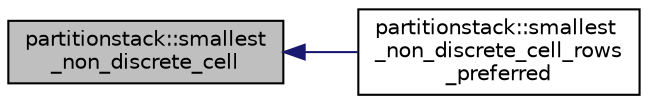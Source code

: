 digraph "partitionstack::smallest_non_discrete_cell"
{
  edge [fontname="Helvetica",fontsize="10",labelfontname="Helvetica",labelfontsize="10"];
  node [fontname="Helvetica",fontsize="10",shape=record];
  rankdir="LR";
  Node967 [label="partitionstack::smallest\l_non_discrete_cell",height=0.2,width=0.4,color="black", fillcolor="grey75", style="filled", fontcolor="black"];
  Node967 -> Node968 [dir="back",color="midnightblue",fontsize="10",style="solid",fontname="Helvetica"];
  Node968 [label="partitionstack::smallest\l_non_discrete_cell_rows\l_preferred",height=0.2,width=0.4,color="black", fillcolor="white", style="filled",URL="$d3/d87/classpartitionstack.html#acfcb868d6da7defb577d16bd5afe8087"];
}
